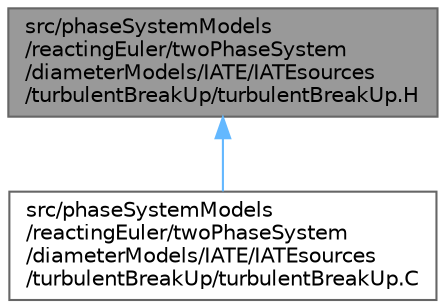 digraph "src/phaseSystemModels/reactingEuler/twoPhaseSystem/diameterModels/IATE/IATEsources/turbulentBreakUp/turbulentBreakUp.H"
{
 // LATEX_PDF_SIZE
  bgcolor="transparent";
  edge [fontname=Helvetica,fontsize=10,labelfontname=Helvetica,labelfontsize=10];
  node [fontname=Helvetica,fontsize=10,shape=box,height=0.2,width=0.4];
  Node1 [id="Node000001",label="src/phaseSystemModels\l/reactingEuler/twoPhaseSystem\l/diameterModels/IATE/IATEsources\l/turbulentBreakUp/turbulentBreakUp.H",height=0.2,width=0.4,color="gray40", fillcolor="grey60", style="filled", fontcolor="black",tooltip=" "];
  Node1 -> Node2 [id="edge1_Node000001_Node000002",dir="back",color="steelblue1",style="solid",tooltip=" "];
  Node2 [id="Node000002",label="src/phaseSystemModels\l/reactingEuler/twoPhaseSystem\l/diameterModels/IATE/IATEsources\l/turbulentBreakUp/turbulentBreakUp.C",height=0.2,width=0.4,color="grey40", fillcolor="white", style="filled",URL="$reactingEuler_2twoPhaseSystem_2diameterModels_2IATE_2IATEsources_2turbulentBreakUp_2turbulentBreakUp_8C.html",tooltip=" "];
}
